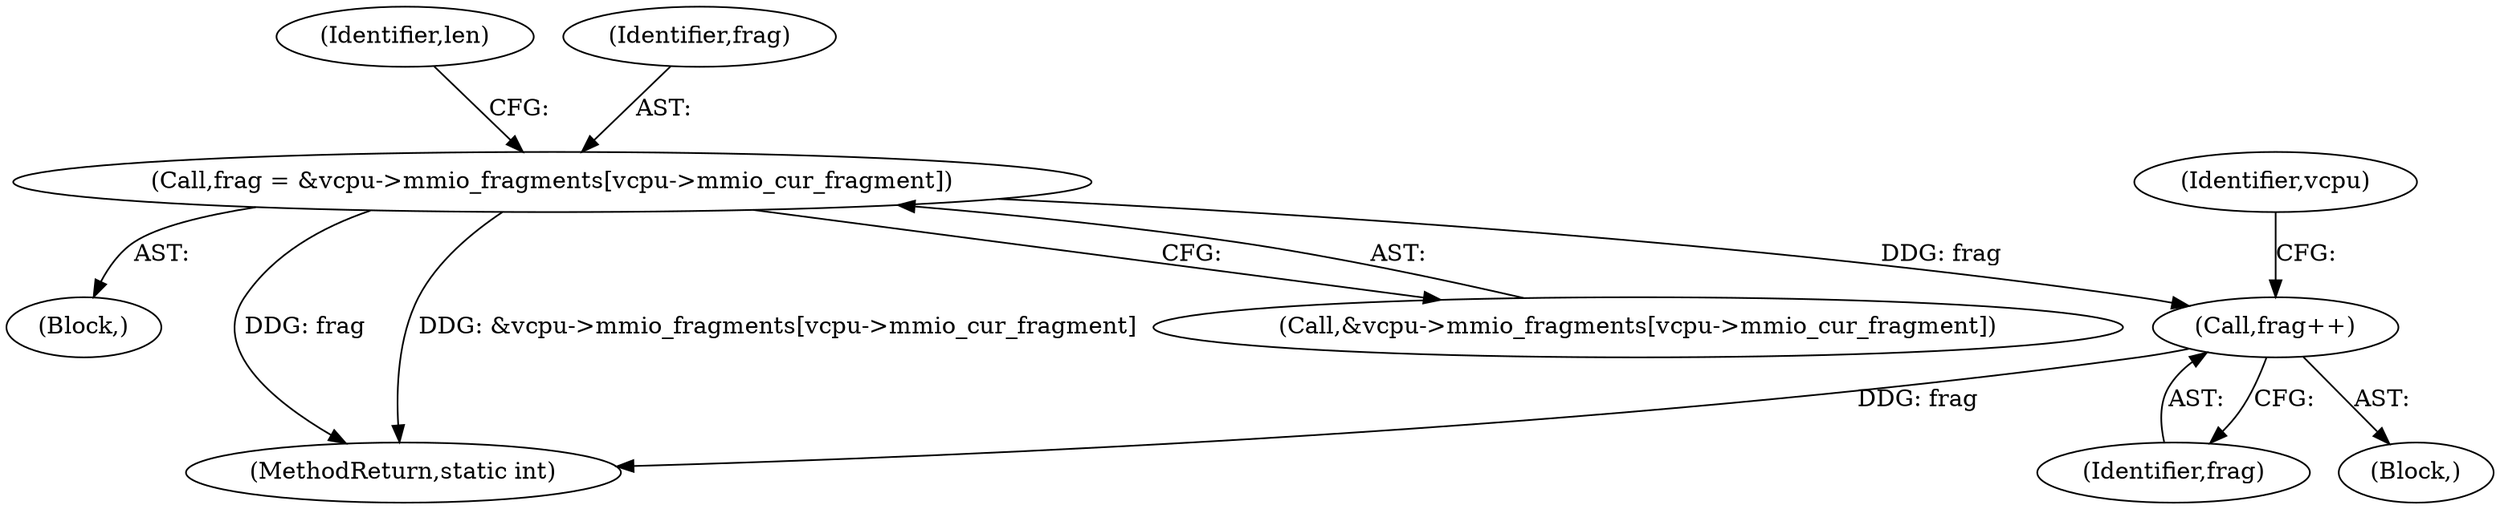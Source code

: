 digraph "0_linux_a08d3b3b99efd509133946056531cdf8f3a0c09b@pointer" {
"1000159" [label="(Call,frag++)"];
"1000120" [label="(Call,frag = &vcpu->mmio_fragments[vcpu->mmio_cur_fragment])"];
"1000106" [label="(Block,)"];
"1000159" [label="(Call,frag++)"];
"1000131" [label="(Identifier,len)"];
"1000271" [label="(MethodReturn,static int)"];
"1000158" [label="(Block,)"];
"1000120" [label="(Call,frag = &vcpu->mmio_fragments[vcpu->mmio_cur_fragment])"];
"1000121" [label="(Identifier,frag)"];
"1000163" [label="(Identifier,vcpu)"];
"1000122" [label="(Call,&vcpu->mmio_fragments[vcpu->mmio_cur_fragment])"];
"1000160" [label="(Identifier,frag)"];
"1000159" -> "1000158"  [label="AST: "];
"1000159" -> "1000160"  [label="CFG: "];
"1000160" -> "1000159"  [label="AST: "];
"1000163" -> "1000159"  [label="CFG: "];
"1000159" -> "1000271"  [label="DDG: frag"];
"1000120" -> "1000159"  [label="DDG: frag"];
"1000120" -> "1000106"  [label="AST: "];
"1000120" -> "1000122"  [label="CFG: "];
"1000121" -> "1000120"  [label="AST: "];
"1000122" -> "1000120"  [label="AST: "];
"1000131" -> "1000120"  [label="CFG: "];
"1000120" -> "1000271"  [label="DDG: frag"];
"1000120" -> "1000271"  [label="DDG: &vcpu->mmio_fragments[vcpu->mmio_cur_fragment]"];
}
